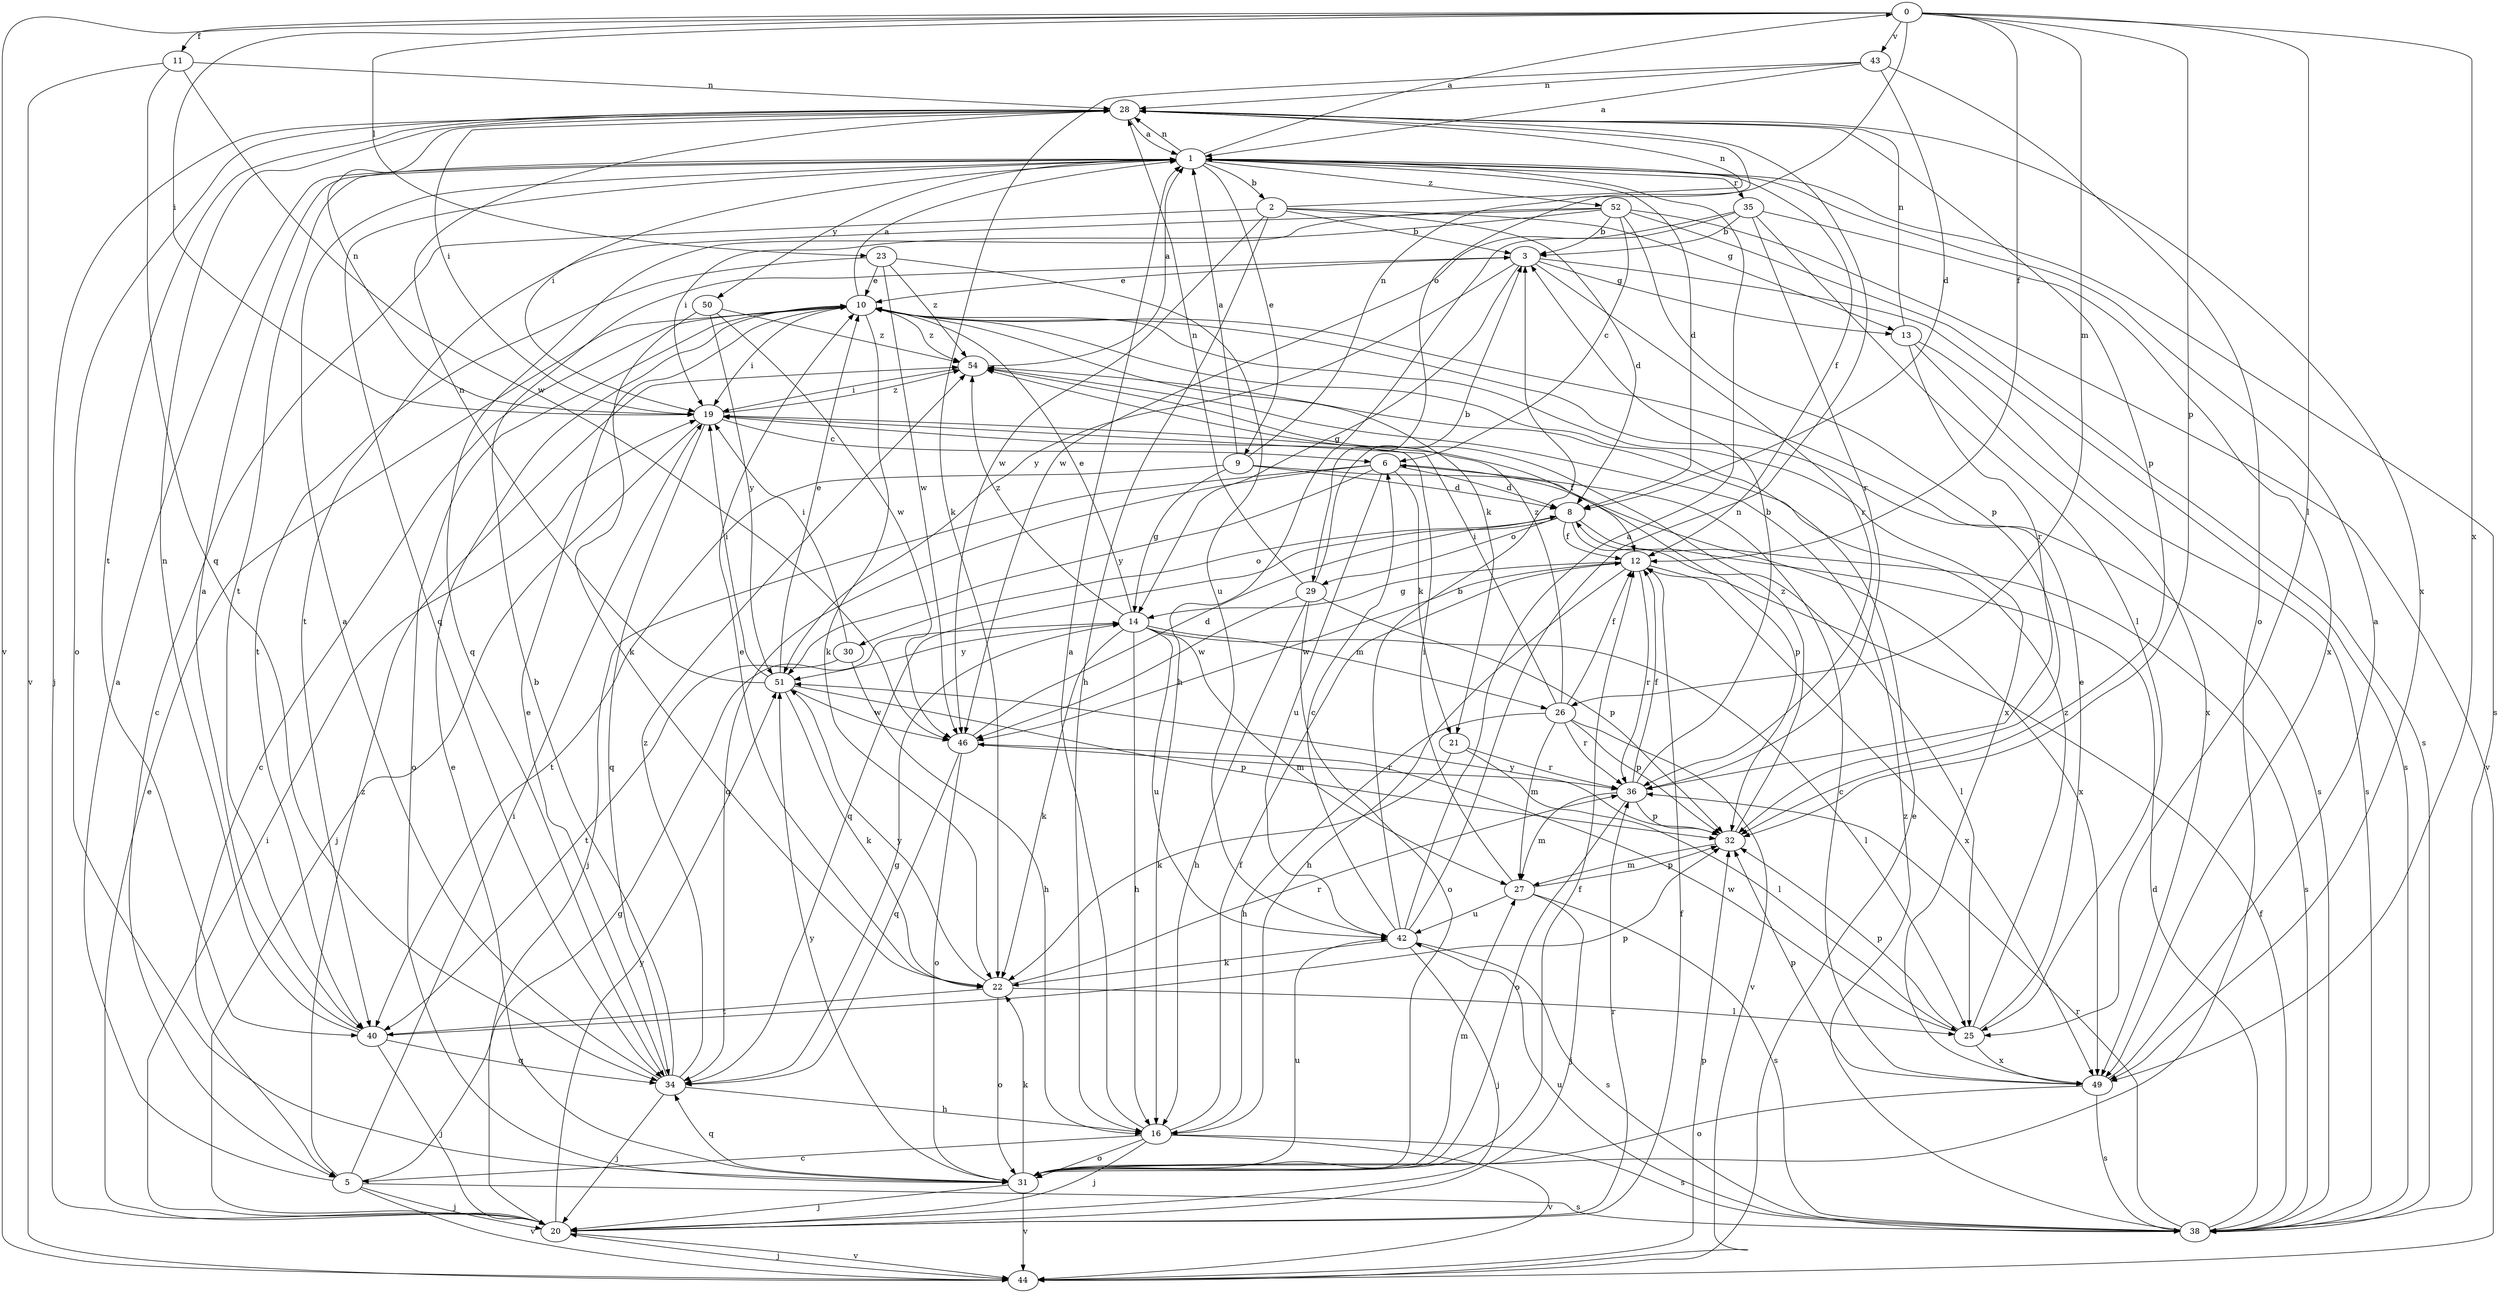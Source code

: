 strict digraph  {
0;
1;
2;
3;
5;
6;
8;
9;
10;
11;
12;
13;
14;
16;
19;
20;
21;
22;
23;
25;
26;
27;
28;
29;
30;
31;
32;
34;
35;
36;
38;
40;
42;
43;
44;
46;
49;
50;
51;
52;
54;
0 -> 11  [label=f];
0 -> 12  [label=f];
0 -> 19  [label=i];
0 -> 23  [label=l];
0 -> 25  [label=l];
0 -> 26  [label=m];
0 -> 29  [label=o];
0 -> 32  [label=p];
0 -> 43  [label=v];
0 -> 44  [label=v];
0 -> 49  [label=x];
1 -> 0  [label=a];
1 -> 2  [label=b];
1 -> 8  [label=d];
1 -> 9  [label=e];
1 -> 12  [label=f];
1 -> 19  [label=i];
1 -> 28  [label=n];
1 -> 34  [label=q];
1 -> 35  [label=r];
1 -> 38  [label=s];
1 -> 40  [label=t];
1 -> 50  [label=y];
1 -> 52  [label=z];
2 -> 3  [label=b];
2 -> 5  [label=c];
2 -> 8  [label=d];
2 -> 13  [label=g];
2 -> 16  [label=h];
2 -> 28  [label=n];
2 -> 46  [label=w];
3 -> 10  [label=e];
3 -> 13  [label=g];
3 -> 14  [label=g];
3 -> 36  [label=r];
3 -> 38  [label=s];
3 -> 51  [label=y];
5 -> 1  [label=a];
5 -> 14  [label=g];
5 -> 19  [label=i];
5 -> 20  [label=j];
5 -> 38  [label=s];
5 -> 44  [label=v];
5 -> 54  [label=z];
6 -> 8  [label=d];
6 -> 20  [label=j];
6 -> 21  [label=k];
6 -> 32  [label=p];
6 -> 34  [label=q];
6 -> 42  [label=u];
6 -> 51  [label=y];
8 -> 12  [label=f];
8 -> 25  [label=l];
8 -> 29  [label=o];
8 -> 30  [label=o];
8 -> 34  [label=q];
8 -> 38  [label=s];
9 -> 1  [label=a];
9 -> 8  [label=d];
9 -> 14  [label=g];
9 -> 28  [label=n];
9 -> 40  [label=t];
9 -> 49  [label=x];
10 -> 1  [label=a];
10 -> 5  [label=c];
10 -> 19  [label=i];
10 -> 21  [label=k];
10 -> 22  [label=k];
10 -> 31  [label=o];
10 -> 38  [label=s];
10 -> 49  [label=x];
10 -> 54  [label=z];
11 -> 28  [label=n];
11 -> 34  [label=q];
11 -> 44  [label=v];
11 -> 46  [label=w];
12 -> 14  [label=g];
12 -> 16  [label=h];
12 -> 36  [label=r];
12 -> 46  [label=w];
12 -> 49  [label=x];
13 -> 28  [label=n];
13 -> 36  [label=r];
13 -> 38  [label=s];
13 -> 49  [label=x];
14 -> 10  [label=e];
14 -> 16  [label=h];
14 -> 22  [label=k];
14 -> 25  [label=l];
14 -> 26  [label=m];
14 -> 27  [label=m];
14 -> 42  [label=u];
14 -> 51  [label=y];
14 -> 54  [label=z];
16 -> 1  [label=a];
16 -> 5  [label=c];
16 -> 12  [label=f];
16 -> 20  [label=j];
16 -> 31  [label=o];
16 -> 38  [label=s];
16 -> 44  [label=v];
19 -> 6  [label=c];
19 -> 12  [label=f];
19 -> 20  [label=j];
19 -> 28  [label=n];
19 -> 34  [label=q];
19 -> 54  [label=z];
20 -> 10  [label=e];
20 -> 12  [label=f];
20 -> 19  [label=i];
20 -> 36  [label=r];
20 -> 44  [label=v];
20 -> 51  [label=y];
21 -> 22  [label=k];
21 -> 25  [label=l];
21 -> 36  [label=r];
22 -> 10  [label=e];
22 -> 25  [label=l];
22 -> 31  [label=o];
22 -> 36  [label=r];
22 -> 40  [label=t];
22 -> 51  [label=y];
23 -> 10  [label=e];
23 -> 40  [label=t];
23 -> 42  [label=u];
23 -> 46  [label=w];
23 -> 54  [label=z];
25 -> 10  [label=e];
25 -> 32  [label=p];
25 -> 46  [label=w];
25 -> 49  [label=x];
25 -> 54  [label=z];
26 -> 12  [label=f];
26 -> 16  [label=h];
26 -> 19  [label=i];
26 -> 27  [label=m];
26 -> 32  [label=p];
26 -> 36  [label=r];
26 -> 44  [label=v];
26 -> 54  [label=z];
27 -> 19  [label=i];
27 -> 20  [label=j];
27 -> 32  [label=p];
27 -> 38  [label=s];
27 -> 42  [label=u];
28 -> 1  [label=a];
28 -> 19  [label=i];
28 -> 20  [label=j];
28 -> 31  [label=o];
28 -> 32  [label=p];
28 -> 40  [label=t];
28 -> 49  [label=x];
29 -> 3  [label=b];
29 -> 16  [label=h];
29 -> 28  [label=n];
29 -> 31  [label=o];
29 -> 32  [label=p];
29 -> 46  [label=w];
30 -> 16  [label=h];
30 -> 19  [label=i];
30 -> 40  [label=t];
31 -> 10  [label=e];
31 -> 12  [label=f];
31 -> 20  [label=j];
31 -> 22  [label=k];
31 -> 27  [label=m];
31 -> 34  [label=q];
31 -> 42  [label=u];
31 -> 44  [label=v];
31 -> 51  [label=y];
32 -> 27  [label=m];
32 -> 51  [label=y];
32 -> 54  [label=z];
34 -> 1  [label=a];
34 -> 3  [label=b];
34 -> 10  [label=e];
34 -> 14  [label=g];
34 -> 16  [label=h];
34 -> 20  [label=j];
34 -> 54  [label=z];
35 -> 3  [label=b];
35 -> 16  [label=h];
35 -> 25  [label=l];
35 -> 36  [label=r];
35 -> 46  [label=w];
35 -> 49  [label=x];
36 -> 3  [label=b];
36 -> 12  [label=f];
36 -> 27  [label=m];
36 -> 31  [label=o];
36 -> 32  [label=p];
38 -> 8  [label=d];
38 -> 12  [label=f];
38 -> 36  [label=r];
38 -> 42  [label=u];
38 -> 54  [label=z];
40 -> 1  [label=a];
40 -> 20  [label=j];
40 -> 28  [label=n];
40 -> 32  [label=p];
40 -> 34  [label=q];
42 -> 1  [label=a];
42 -> 3  [label=b];
42 -> 6  [label=c];
42 -> 20  [label=j];
42 -> 22  [label=k];
42 -> 28  [label=n];
42 -> 38  [label=s];
43 -> 1  [label=a];
43 -> 8  [label=d];
43 -> 22  [label=k];
43 -> 28  [label=n];
43 -> 31  [label=o];
44 -> 10  [label=e];
44 -> 20  [label=j];
44 -> 32  [label=p];
46 -> 8  [label=d];
46 -> 31  [label=o];
46 -> 34  [label=q];
46 -> 36  [label=r];
49 -> 1  [label=a];
49 -> 6  [label=c];
49 -> 31  [label=o];
49 -> 32  [label=p];
49 -> 38  [label=s];
50 -> 22  [label=k];
50 -> 46  [label=w];
50 -> 51  [label=y];
50 -> 54  [label=z];
51 -> 10  [label=e];
51 -> 19  [label=i];
51 -> 22  [label=k];
51 -> 28  [label=n];
51 -> 32  [label=p];
51 -> 46  [label=w];
52 -> 3  [label=b];
52 -> 6  [label=c];
52 -> 19  [label=i];
52 -> 32  [label=p];
52 -> 34  [label=q];
52 -> 38  [label=s];
52 -> 40  [label=t];
52 -> 44  [label=v];
54 -> 1  [label=a];
54 -> 19  [label=i];
}
